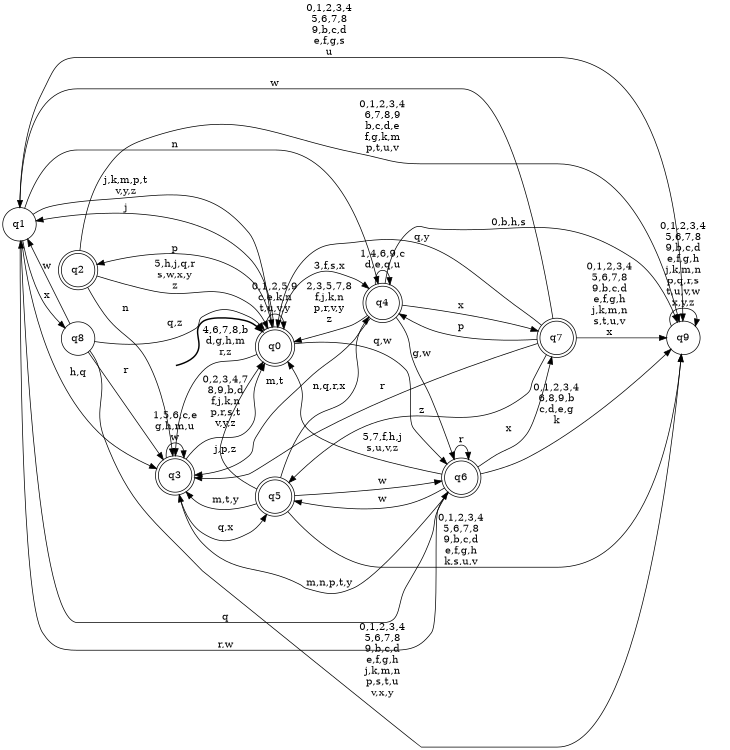 digraph BlueStar {
__start0 [style = invis, shape = none, label = "", width = 0, height = 0];

rankdir=LR;
size="8,5";

s0 [style="rounded,filled", color="black", fillcolor="white" shape="doublecircle", label="q0"];
s1 [style="filled", color="black", fillcolor="white" shape="circle", label="q1"];
s2 [style="rounded,filled", color="black", fillcolor="white" shape="doublecircle", label="q2"];
s3 [style="rounded,filled", color="black", fillcolor="white" shape="doublecircle", label="q3"];
s4 [style="rounded,filled", color="black", fillcolor="white" shape="doublecircle", label="q4"];
s5 [style="rounded,filled", color="black", fillcolor="white" shape="doublecircle", label="q5"];
s6 [style="rounded,filled", color="black", fillcolor="white" shape="doublecircle", label="q6"];
s7 [style="rounded,filled", color="black", fillcolor="white" shape="doublecircle", label="q7"];
s8 [style="filled", color="black", fillcolor="white" shape="circle", label="q8"];
s9 [style="filled", color="black", fillcolor="white" shape="circle", label="q9"];
subgraph cluster_main { 
	graph [pad=".75", ranksep="0.15", nodesep="0.15"];
	 style=invis; 
	__start0 -> s0 [penwidth=2];
}
s0 -> s0 [label="0,1,2,5,9\nc,e,k,n\nt,u,v,y"];
s0 -> s1 [label="j"];
s0 -> s2 [label="p"];
s0 -> s3 [label="4,6,7,8,b\nd,g,h,m\nr,z"];
s0 -> s4 [label="3,f,s,x"];
s0 -> s6 [label="q,w"];
s1 -> s0 [label="j,k,m,p,t\nv,y,z"];
s1 -> s3 [label="h,q"];
s1 -> s4 [label="n"];
s1 -> s6 [label="r,w"];
s1 -> s8 [label="x"];
s1 -> s9 [label="0,1,2,3,4\n5,6,7,8\n9,b,c,d\ne,f,g,s\nu"];
s2 -> s0 [label="5,h,j,q,r\ns,w,x,y\nz"];
s2 -> s3 [label="n"];
s2 -> s9 [label="0,1,2,3,4\n6,7,8,9\nb,c,d,e\nf,g,k,m\np,t,u,v"];
s3 -> s0 [label="0,2,3,4,7\n8,9,b,d\nf,j,k,n\np,r,s,t\nv,y,z"];
s3 -> s3 [label="1,5,6,c,e\ng,h,m,u\nw"];
s3 -> s5 [label="q,x"];
s4 -> s0 [label="2,3,5,7,8\nf,j,k,n\np,r,v,y\nz"];
s4 -> s3 [label="m,t"];
s4 -> s4 [label="1,4,6,9,c\nd,e,q,u"];
s4 -> s6 [label="g,w"];
s4 -> s7 [label="x"];
s4 -> s9 [label="0,b,h,s"];
s5 -> s0 [label="j,p,z"];
s5 -> s3 [label="m,t,y"];
s5 -> s4 [label="n,q,r,x"];
s5 -> s6 [label="w"];
s5 -> s9 [label="0,1,2,3,4\n5,6,7,8\n9,b,c,d\ne,f,g,h\nk,s,u,v"];
s6 -> s0 [label="5,7,f,h,j\ns,u,v,z"];
s6 -> s1 [label="q"];
s6 -> s3 [label="m,n,p,t,y"];
s6 -> s5 [label="w"];
s6 -> s6 [label="r"];
s6 -> s7 [label="x"];
s6 -> s9 [label="0,1,2,3,4\n6,8,9,b\nc,d,e,g\nk"];
s7 -> s0 [label="q,y"];
s7 -> s1 [label="w"];
s7 -> s3 [label="r"];
s7 -> s4 [label="p"];
s7 -> s5 [label="z"];
s7 -> s9 [label="0,1,2,3,4\n5,6,7,8\n9,b,c,d\ne,f,g,h\nj,k,m,n\ns,t,u,v\nx"];
s8 -> s0 [label="q,z"];
s8 -> s1 [label="w"];
s8 -> s3 [label="r"];
s8 -> s9 [label="0,1,2,3,4\n5,6,7,8\n9,b,c,d\ne,f,g,h\nj,k,m,n\np,s,t,u\nv,x,y"];
s9 -> s9 [label="0,1,2,3,4\n5,6,7,8\n9,b,c,d\ne,f,g,h\nj,k,m,n\np,q,r,s\nt,u,v,w\nx,y,z"];

}